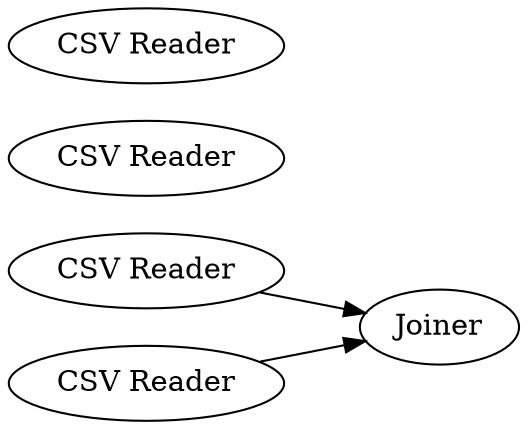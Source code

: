 digraph {
	1 [label="CSV Reader"]
	2 [label="CSV Reader"]
	3 [label="CSV Reader"]
	4 [label="CSV Reader"]
	5 [label=Joiner]
	1 -> 5
	3 -> 5
	rankdir=LR
}
